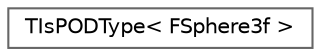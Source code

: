 digraph "Graphical Class Hierarchy"
{
 // INTERACTIVE_SVG=YES
 // LATEX_PDF_SIZE
  bgcolor="transparent";
  edge [fontname=Helvetica,fontsize=10,labelfontname=Helvetica,labelfontsize=10];
  node [fontname=Helvetica,fontsize=10,shape=box,height=0.2,width=0.4];
  rankdir="LR";
  Node0 [id="Node000000",label="TIsPODType\< FSphere3f \>",height=0.2,width=0.4,color="grey40", fillcolor="white", style="filled",URL="$d3/de5/structTIsPODType_3_01FSphere3f_01_4.html",tooltip=" "];
}

